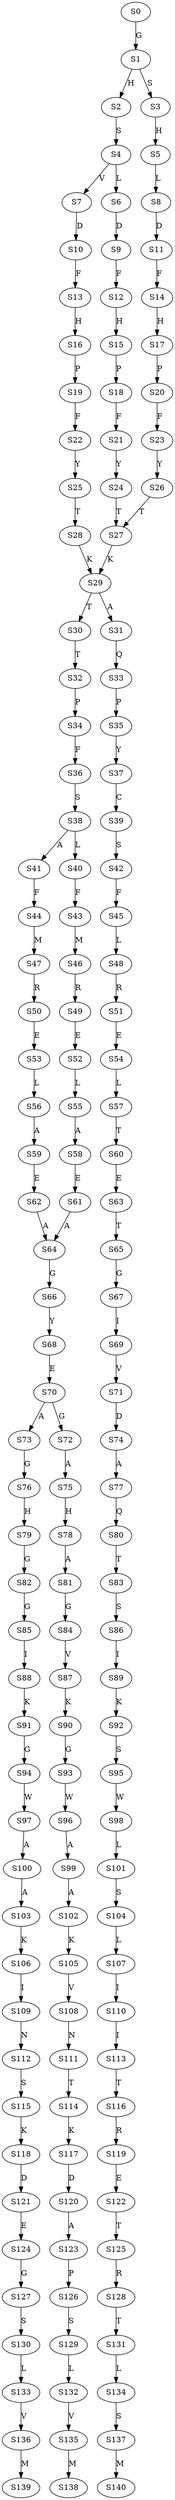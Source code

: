 strict digraph  {
	S0 -> S1 [ label = G ];
	S1 -> S2 [ label = H ];
	S1 -> S3 [ label = S ];
	S2 -> S4 [ label = S ];
	S3 -> S5 [ label = H ];
	S4 -> S6 [ label = L ];
	S4 -> S7 [ label = V ];
	S5 -> S8 [ label = L ];
	S6 -> S9 [ label = D ];
	S7 -> S10 [ label = D ];
	S8 -> S11 [ label = D ];
	S9 -> S12 [ label = F ];
	S10 -> S13 [ label = F ];
	S11 -> S14 [ label = F ];
	S12 -> S15 [ label = H ];
	S13 -> S16 [ label = H ];
	S14 -> S17 [ label = H ];
	S15 -> S18 [ label = P ];
	S16 -> S19 [ label = P ];
	S17 -> S20 [ label = P ];
	S18 -> S21 [ label = F ];
	S19 -> S22 [ label = F ];
	S20 -> S23 [ label = F ];
	S21 -> S24 [ label = Y ];
	S22 -> S25 [ label = Y ];
	S23 -> S26 [ label = Y ];
	S24 -> S27 [ label = T ];
	S25 -> S28 [ label = T ];
	S26 -> S27 [ label = T ];
	S27 -> S29 [ label = K ];
	S28 -> S29 [ label = K ];
	S29 -> S30 [ label = T ];
	S29 -> S31 [ label = A ];
	S30 -> S32 [ label = T ];
	S31 -> S33 [ label = Q ];
	S32 -> S34 [ label = P ];
	S33 -> S35 [ label = P ];
	S34 -> S36 [ label = F ];
	S35 -> S37 [ label = Y ];
	S36 -> S38 [ label = S ];
	S37 -> S39 [ label = C ];
	S38 -> S40 [ label = L ];
	S38 -> S41 [ label = A ];
	S39 -> S42 [ label = S ];
	S40 -> S43 [ label = F ];
	S41 -> S44 [ label = F ];
	S42 -> S45 [ label = F ];
	S43 -> S46 [ label = M ];
	S44 -> S47 [ label = M ];
	S45 -> S48 [ label = L ];
	S46 -> S49 [ label = R ];
	S47 -> S50 [ label = R ];
	S48 -> S51 [ label = R ];
	S49 -> S52 [ label = E ];
	S50 -> S53 [ label = E ];
	S51 -> S54 [ label = E ];
	S52 -> S55 [ label = L ];
	S53 -> S56 [ label = L ];
	S54 -> S57 [ label = L ];
	S55 -> S58 [ label = A ];
	S56 -> S59 [ label = A ];
	S57 -> S60 [ label = T ];
	S58 -> S61 [ label = E ];
	S59 -> S62 [ label = E ];
	S60 -> S63 [ label = E ];
	S61 -> S64 [ label = A ];
	S62 -> S64 [ label = A ];
	S63 -> S65 [ label = T ];
	S64 -> S66 [ label = G ];
	S65 -> S67 [ label = G ];
	S66 -> S68 [ label = Y ];
	S67 -> S69 [ label = I ];
	S68 -> S70 [ label = E ];
	S69 -> S71 [ label = V ];
	S70 -> S72 [ label = G ];
	S70 -> S73 [ label = A ];
	S71 -> S74 [ label = D ];
	S72 -> S75 [ label = A ];
	S73 -> S76 [ label = G ];
	S74 -> S77 [ label = A ];
	S75 -> S78 [ label = H ];
	S76 -> S79 [ label = H ];
	S77 -> S80 [ label = Q ];
	S78 -> S81 [ label = A ];
	S79 -> S82 [ label = G ];
	S80 -> S83 [ label = T ];
	S81 -> S84 [ label = G ];
	S82 -> S85 [ label = G ];
	S83 -> S86 [ label = S ];
	S84 -> S87 [ label = V ];
	S85 -> S88 [ label = I ];
	S86 -> S89 [ label = I ];
	S87 -> S90 [ label = K ];
	S88 -> S91 [ label = K ];
	S89 -> S92 [ label = K ];
	S90 -> S93 [ label = G ];
	S91 -> S94 [ label = G ];
	S92 -> S95 [ label = S ];
	S93 -> S96 [ label = W ];
	S94 -> S97 [ label = W ];
	S95 -> S98 [ label = W ];
	S96 -> S99 [ label = A ];
	S97 -> S100 [ label = A ];
	S98 -> S101 [ label = L ];
	S99 -> S102 [ label = A ];
	S100 -> S103 [ label = A ];
	S101 -> S104 [ label = S ];
	S102 -> S105 [ label = K ];
	S103 -> S106 [ label = K ];
	S104 -> S107 [ label = L ];
	S105 -> S108 [ label = V ];
	S106 -> S109 [ label = I ];
	S107 -> S110 [ label = I ];
	S108 -> S111 [ label = N ];
	S109 -> S112 [ label = N ];
	S110 -> S113 [ label = I ];
	S111 -> S114 [ label = T ];
	S112 -> S115 [ label = S ];
	S113 -> S116 [ label = T ];
	S114 -> S117 [ label = K ];
	S115 -> S118 [ label = K ];
	S116 -> S119 [ label = R ];
	S117 -> S120 [ label = D ];
	S118 -> S121 [ label = D ];
	S119 -> S122 [ label = E ];
	S120 -> S123 [ label = A ];
	S121 -> S124 [ label = E ];
	S122 -> S125 [ label = T ];
	S123 -> S126 [ label = P ];
	S124 -> S127 [ label = G ];
	S125 -> S128 [ label = R ];
	S126 -> S129 [ label = S ];
	S127 -> S130 [ label = S ];
	S128 -> S131 [ label = T ];
	S129 -> S132 [ label = L ];
	S130 -> S133 [ label = L ];
	S131 -> S134 [ label = L ];
	S132 -> S135 [ label = V ];
	S133 -> S136 [ label = V ];
	S134 -> S137 [ label = S ];
	S135 -> S138 [ label = M ];
	S136 -> S139 [ label = M ];
	S137 -> S140 [ label = M ];
}

